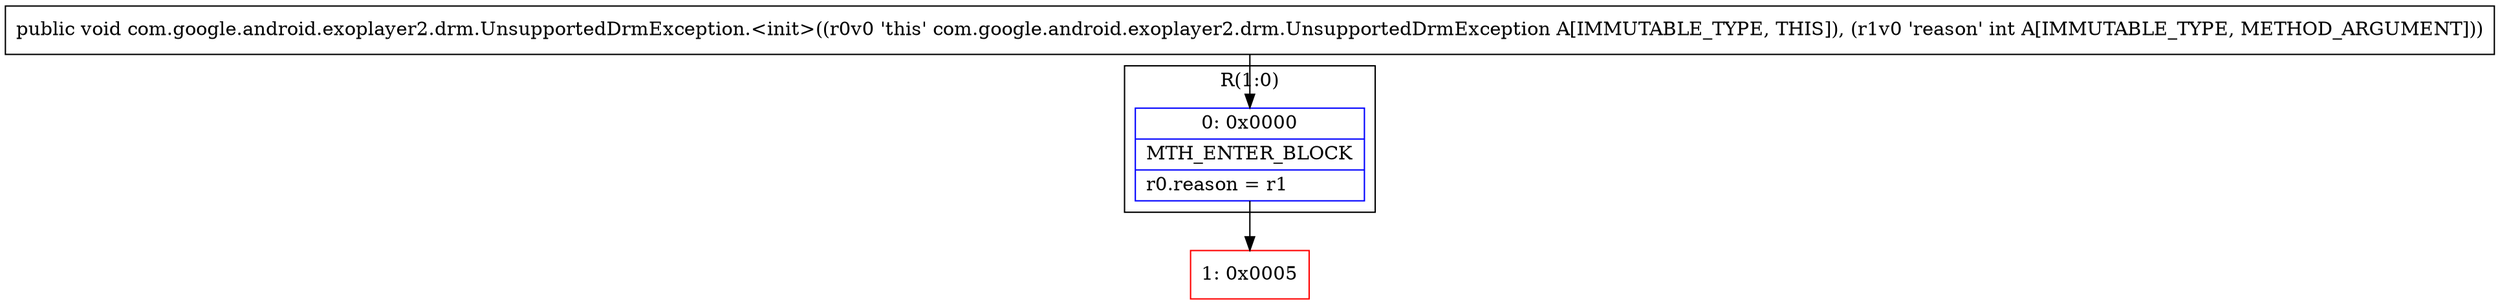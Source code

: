 digraph "CFG forcom.google.android.exoplayer2.drm.UnsupportedDrmException.\<init\>(I)V" {
subgraph cluster_Region_123335932 {
label = "R(1:0)";
node [shape=record,color=blue];
Node_0 [shape=record,label="{0\:\ 0x0000|MTH_ENTER_BLOCK\l|r0.reason = r1\l}"];
}
Node_1 [shape=record,color=red,label="{1\:\ 0x0005}"];
MethodNode[shape=record,label="{public void com.google.android.exoplayer2.drm.UnsupportedDrmException.\<init\>((r0v0 'this' com.google.android.exoplayer2.drm.UnsupportedDrmException A[IMMUTABLE_TYPE, THIS]), (r1v0 'reason' int A[IMMUTABLE_TYPE, METHOD_ARGUMENT])) }"];
MethodNode -> Node_0;
Node_0 -> Node_1;
}

